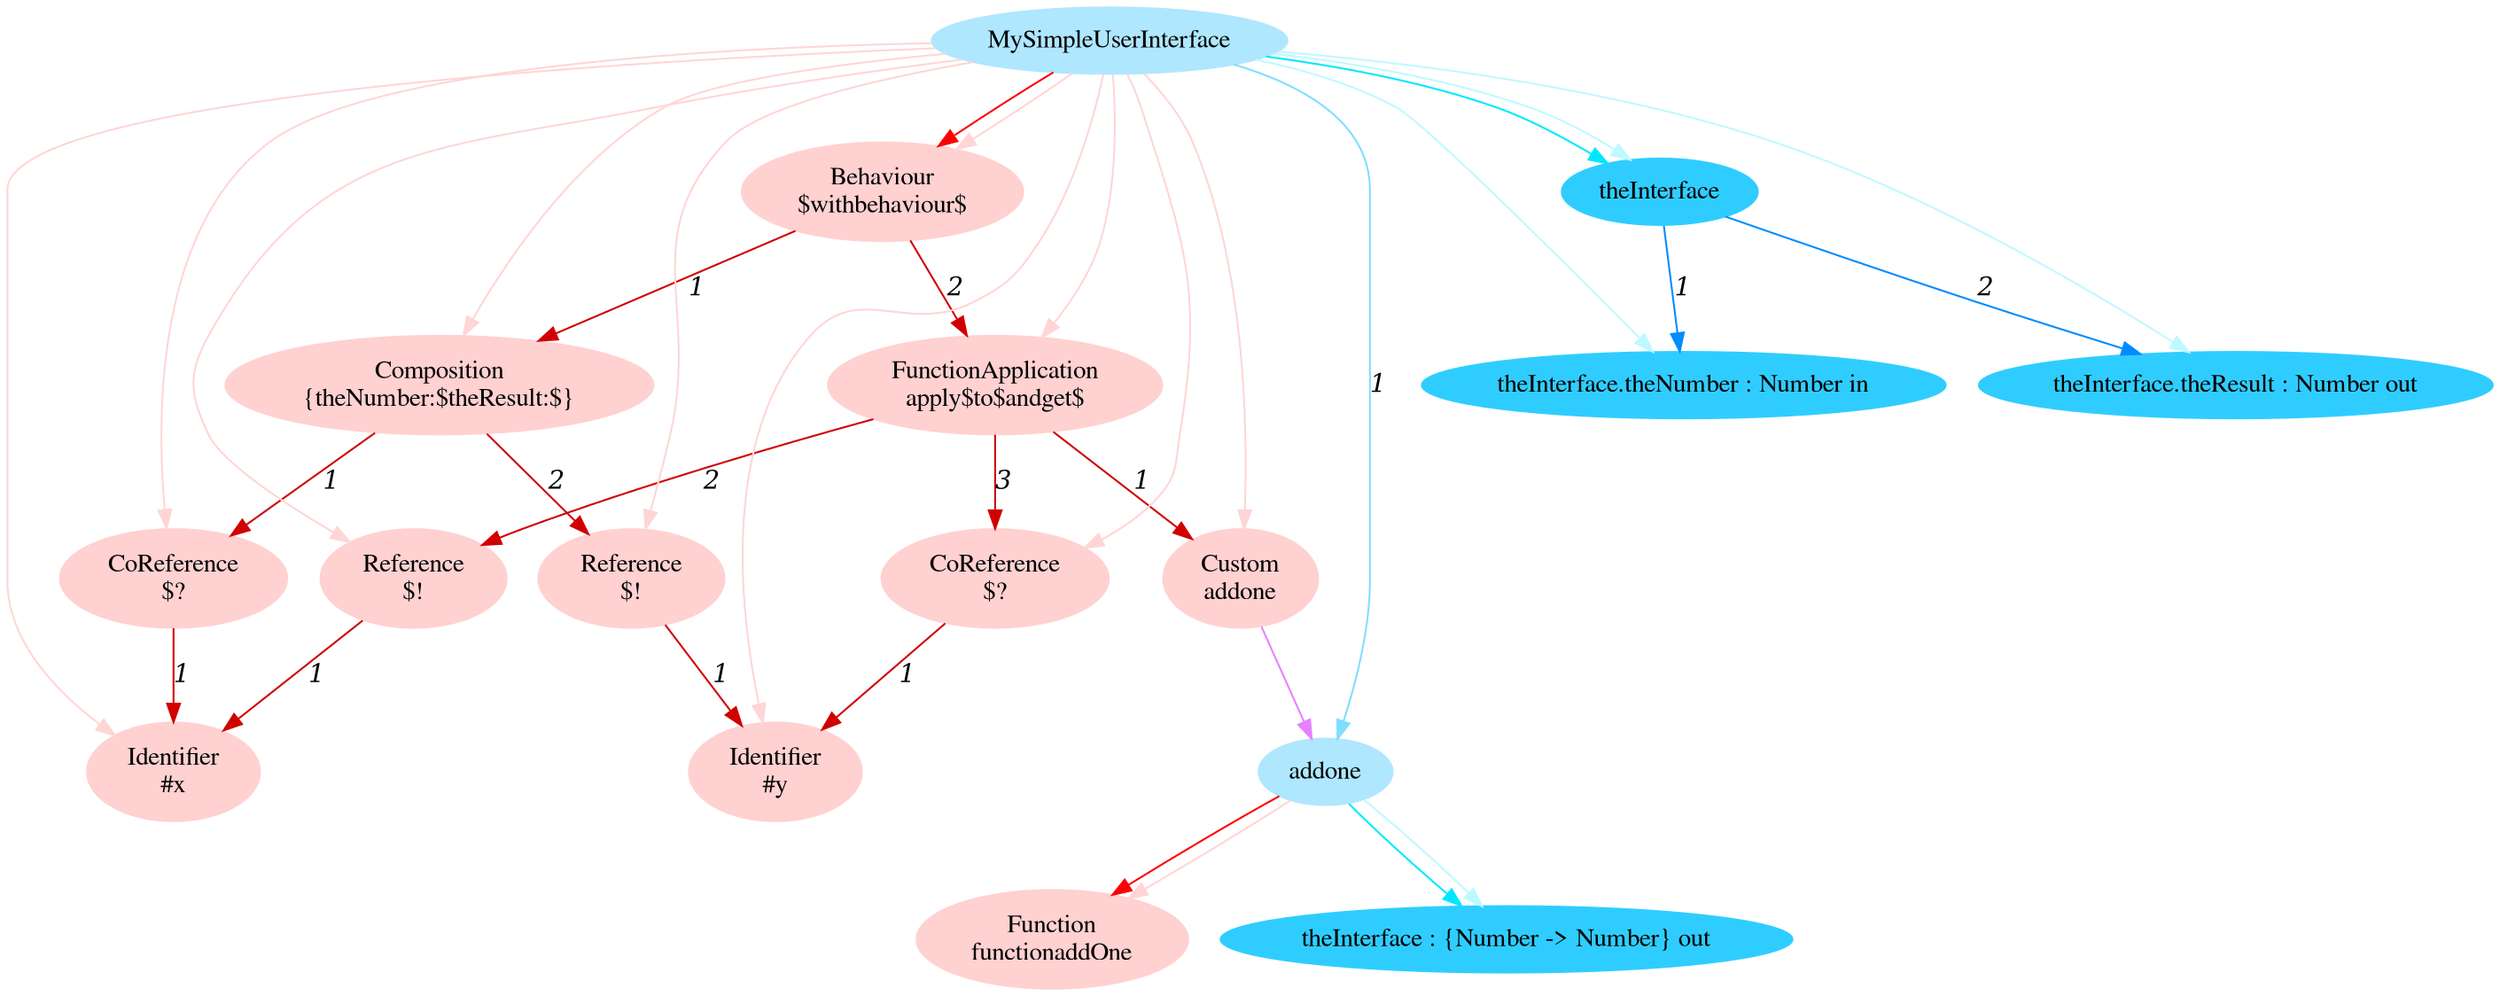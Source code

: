 digraph g{node_5491 [shape="ellipse", style="filled", color="#ffd1d1", fontname="Times", label="Function
functionaddOne" ]
node_5494 [shape="ellipse", style="filled", color="#ffd1d1", fontname="Times", label="Identifier
#x" ]
node_5498 [shape="ellipse", style="filled", color="#ffd1d1", fontname="Times", label="CoReference
$?" ]
node_5502 [shape="ellipse", style="filled", color="#ffd1d1", fontname="Times", label="Identifier
#y" ]
node_5506 [shape="ellipse", style="filled", color="#ffd1d1", fontname="Times", label="Reference
$!" ]
node_5510 [shape="ellipse", style="filled", color="#ffd1d1", fontname="Times", label="Composition
{theNumber:$theResult:$}" ]
node_5515 [shape="ellipse", style="filled", color="#ffd1d1", fontname="Times", label="Custom
addone" ]
node_5518 [shape="ellipse", style="filled", color="#ffd1d1", fontname="Times", label="Reference
$!" ]
node_5522 [shape="ellipse", style="filled", color="#ffd1d1", fontname="Times", label="CoReference
$?" ]
node_5526 [shape="ellipse", style="filled", color="#ffd1d1", fontname="Times", label="FunctionApplication
apply$to$andget$" ]
node_5532 [shape="ellipse", style="filled", color="#ffd1d1", fontname="Times", label="Behaviour
$withbehaviour$" ]
node_5437 [shape="ellipse", style="filled", color="#afe7ff", fontname="Times", label="MySimpleUserInterface" ]
node_5438 [shape="ellipse", style="filled", color="#afe7ff", fontname="Times", label="addone" ]
node_5439 [shape="ellipse", style="filled", color="#2fcdff", fontname="Times", label="theInterface : {Number -> Number} out" ]
node_5446 [shape="ellipse", style="filled", color="#2fcdff", fontname="Times", label="theInterface" ]
node_5447 [shape="ellipse", style="filled", color="#2fcdff", fontname="Times", label="theInterface.theNumber : Number in" ]
node_5449 [shape="ellipse", style="filled", color="#2fcdff", fontname="Times", label="theInterface.theResult : Number out" ]
node_5498 -> node_5494 [dir=forward, arrowHead=normal, fontname="Times-Italic", arrowsize=1, color="#d00000", label="1",  headlabel="", taillabel="" ]
node_5506 -> node_5502 [dir=forward, arrowHead=normal, fontname="Times-Italic", arrowsize=1, color="#d00000", label="1",  headlabel="", taillabel="" ]
node_5510 -> node_5498 [dir=forward, arrowHead=normal, fontname="Times-Italic", arrowsize=1, color="#d00000", label="1",  headlabel="", taillabel="" ]
node_5510 -> node_5506 [dir=forward, arrowHead=normal, fontname="Times-Italic", arrowsize=1, color="#d00000", label="2",  headlabel="", taillabel="" ]
node_5518 -> node_5494 [dir=forward, arrowHead=normal, fontname="Times-Italic", arrowsize=1, color="#d00000", label="1",  headlabel="", taillabel="" ]
node_5522 -> node_5502 [dir=forward, arrowHead=normal, fontname="Times-Italic", arrowsize=1, color="#d00000", label="1",  headlabel="", taillabel="" ]
node_5526 -> node_5515 [dir=forward, arrowHead=normal, fontname="Times-Italic", arrowsize=1, color="#d00000", label="1",  headlabel="", taillabel="" ]
node_5526 -> node_5518 [dir=forward, arrowHead=normal, fontname="Times-Italic", arrowsize=1, color="#d00000", label="2",  headlabel="", taillabel="" ]
node_5526 -> node_5522 [dir=forward, arrowHead=normal, fontname="Times-Italic", arrowsize=1, color="#d00000", label="3",  headlabel="", taillabel="" ]
node_5532 -> node_5510 [dir=forward, arrowHead=normal, fontname="Times-Italic", arrowsize=1, color="#d00000", label="1",  headlabel="", taillabel="" ]
node_5532 -> node_5526 [dir=forward, arrowHead=normal, fontname="Times-Italic", arrowsize=1, color="#d00000", label="2",  headlabel="", taillabel="" ]
node_5438 -> node_5491 [dir=forward, arrowHead=normal, fontname="Times-Italic", arrowsize=1, color="#ff0000", label="",  headlabel="", taillabel="" ]
node_5437 -> node_5532 [dir=forward, arrowHead=normal, fontname="Times-Italic", arrowsize=1, color="#ff0000", label="",  headlabel="", taillabel="" ]
node_5438 -> node_5491 [dir=forward, arrowHead=normal, fontname="Times-Italic", arrowsize=1, color="#ffd5d5", label="",  headlabel="", taillabel="" ]
node_5437 -> node_5494 [dir=forward, arrowHead=normal, fontname="Times-Italic", arrowsize=1, color="#ffd5d5", label="",  headlabel="", taillabel="" ]
node_5437 -> node_5498 [dir=forward, arrowHead=normal, fontname="Times-Italic", arrowsize=1, color="#ffd5d5", label="",  headlabel="", taillabel="" ]
node_5437 -> node_5502 [dir=forward, arrowHead=normal, fontname="Times-Italic", arrowsize=1, color="#ffd5d5", label="",  headlabel="", taillabel="" ]
node_5437 -> node_5506 [dir=forward, arrowHead=normal, fontname="Times-Italic", arrowsize=1, color="#ffd5d5", label="",  headlabel="", taillabel="" ]
node_5437 -> node_5510 [dir=forward, arrowHead=normal, fontname="Times-Italic", arrowsize=1, color="#ffd5d5", label="",  headlabel="", taillabel="" ]
node_5437 -> node_5515 [dir=forward, arrowHead=normal, fontname="Times-Italic", arrowsize=1, color="#ffd5d5", label="",  headlabel="", taillabel="" ]
node_5437 -> node_5518 [dir=forward, arrowHead=normal, fontname="Times-Italic", arrowsize=1, color="#ffd5d5", label="",  headlabel="", taillabel="" ]
node_5437 -> node_5522 [dir=forward, arrowHead=normal, fontname="Times-Italic", arrowsize=1, color="#ffd5d5", label="",  headlabel="", taillabel="" ]
node_5437 -> node_5526 [dir=forward, arrowHead=normal, fontname="Times-Italic", arrowsize=1, color="#ffd5d5", label="",  headlabel="", taillabel="" ]
node_5437 -> node_5532 [dir=forward, arrowHead=normal, fontname="Times-Italic", arrowsize=1, color="#ffd5d5", label="",  headlabel="", taillabel="" ]
node_5438 -> node_5439 [dir=forward, arrowHead=normal, fontname="Times-Italic", arrowsize=1, color="#00e8ff", label="",  headlabel="", taillabel="" ]
node_5437 -> node_5446 [dir=forward, arrowHead=normal, fontname="Times-Italic", arrowsize=1, color="#00e8ff", label="",  headlabel="", taillabel="" ]
node_5438 -> node_5439 [dir=forward, arrowHead=normal, fontname="Times-Italic", arrowsize=1, color="#bef9ff", label="",  headlabel="", taillabel="" ]
node_5437 -> node_5447 [dir=forward, arrowHead=normal, fontname="Times-Italic", arrowsize=1, color="#bef9ff", label="",  headlabel="", taillabel="" ]
node_5437 -> node_5449 [dir=forward, arrowHead=normal, fontname="Times-Italic", arrowsize=1, color="#bef9ff", label="",  headlabel="", taillabel="" ]
node_5437 -> node_5446 [dir=forward, arrowHead=normal, fontname="Times-Italic", arrowsize=1, color="#bef9ff", label="",  headlabel="", taillabel="" ]
node_5446 -> node_5447 [dir=forward, arrowHead=normal, fontname="Times-Italic", arrowsize=1, color="#008cff", label="1",  headlabel="", taillabel="" ]
node_5446 -> node_5449 [dir=forward, arrowHead=normal, fontname="Times-Italic", arrowsize=1, color="#008cff", label="2",  headlabel="", taillabel="" ]
node_5437 -> node_5438 [dir=forward, arrowHead=normal, fontname="Times-Italic", arrowsize=1, color="#81ddff", label="1",  headlabel="", taillabel="" ]
node_5515 -> node_5438 [dir=forward, arrowHead=normal, fontname="Times-Italic", arrowsize=1, color="#e681ff", label="",  headlabel="", taillabel="" ]
}
